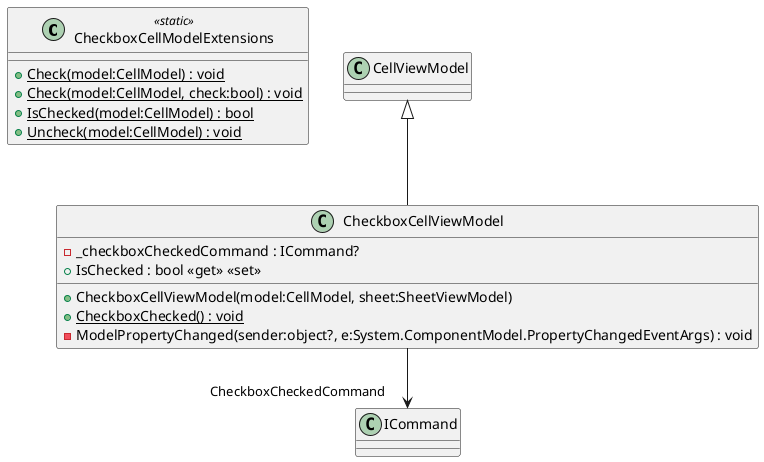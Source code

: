 @startuml
class CheckboxCellModelExtensions <<static>> {
    + {static} Check(model:CellModel) : void
    + {static} Check(model:CellModel, check:bool) : void
    + {static} IsChecked(model:CellModel) : bool
    + {static} Uncheck(model:CellModel) : void
}
class CheckboxCellViewModel {
    - _checkboxCheckedCommand : ICommand?
    + CheckboxCellViewModel(model:CellModel, sheet:SheetViewModel)
    + IsChecked : bool <<get>> <<set>>
    + {static} CheckboxChecked() : void
    - ModelPropertyChanged(sender:object?, e:System.ComponentModel.PropertyChangedEventArgs) : void
}
CellViewModel <|-- CheckboxCellViewModel
CheckboxCellViewModel --> "CheckboxCheckedCommand" ICommand
@enduml
